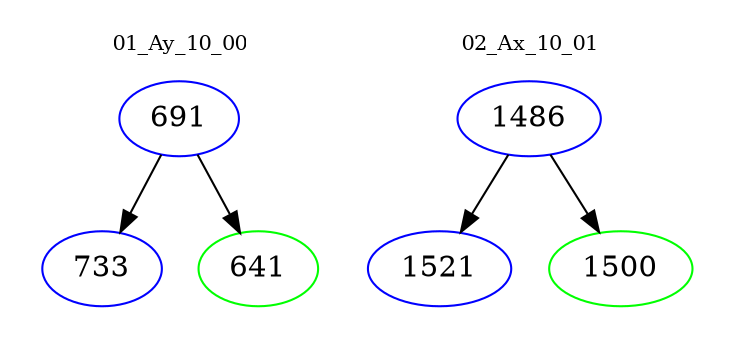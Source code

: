 digraph{
subgraph cluster_0 {
color = white
label = "01_Ay_10_00";
fontsize=10;
T0_691 [label="691", color="blue"]
T0_691 -> T0_733 [color="black"]
T0_733 [label="733", color="blue"]
T0_691 -> T0_641 [color="black"]
T0_641 [label="641", color="green"]
}
subgraph cluster_1 {
color = white
label = "02_Ax_10_01";
fontsize=10;
T1_1486 [label="1486", color="blue"]
T1_1486 -> T1_1521 [color="black"]
T1_1521 [label="1521", color="blue"]
T1_1486 -> T1_1500 [color="black"]
T1_1500 [label="1500", color="green"]
}
}

